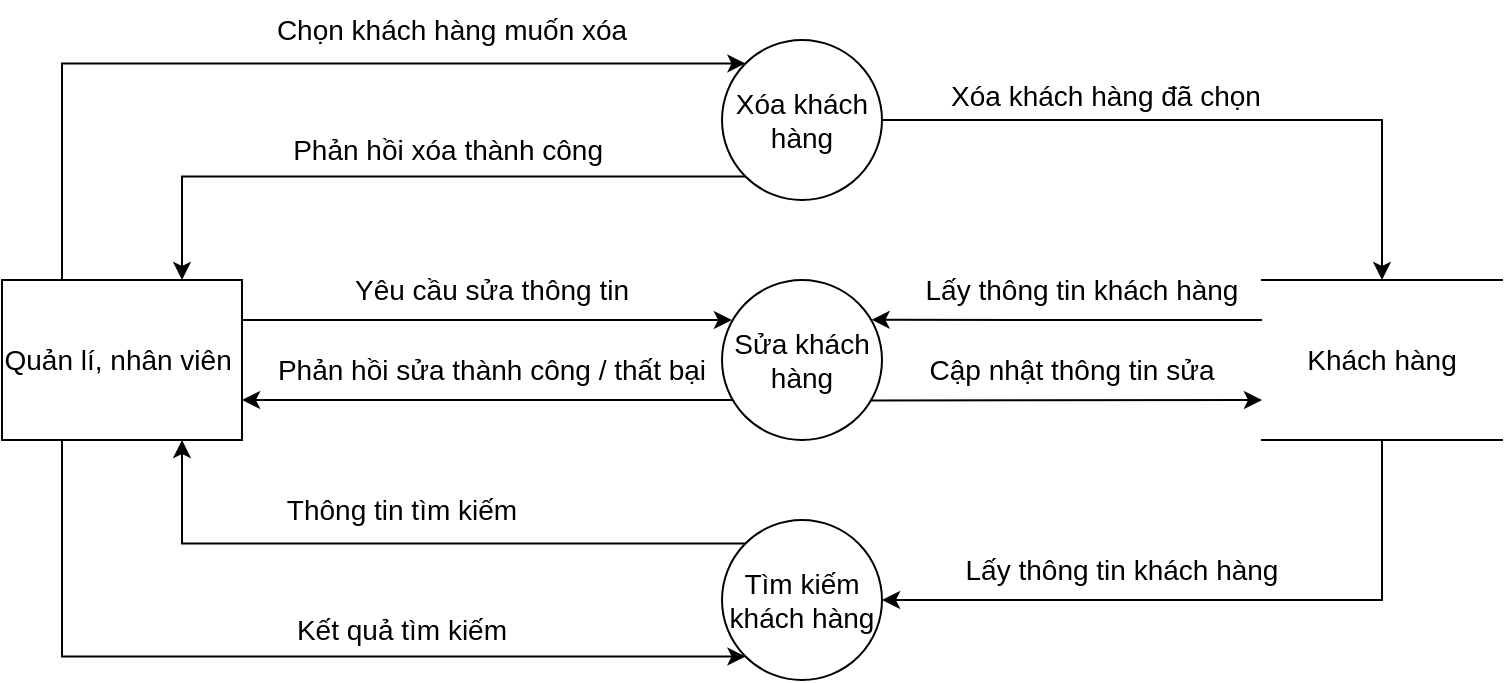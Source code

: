 <mxfile version="16.0.0" type="google" pages="3"><diagram id="4yoexs--PlpZfWonPZyU" name="Page-1"><mxGraphModel dx="845" dy="478" grid="0" gridSize="10" guides="1" tooltips="1" connect="1" arrows="1" fold="1" page="1" pageScale="1" pageWidth="1654" pageHeight="2336" math="0" shadow="0"><root><mxCell id="0"/><mxCell id="1" parent="0"/><mxCell id="P5WVaf7tw1xbFL5oKlrW-1" style="edgeStyle=orthogonalEdgeStyle;rounded=0;orthogonalLoop=1;jettySize=auto;html=1;exitX=1;exitY=0.25;exitDx=0;exitDy=0;entryX=0.062;entryY=0.25;entryDx=0;entryDy=0;entryPerimeter=0;fontSize=14;" parent="1" source="P5WVaf7tw1xbFL5oKlrW-4" target="P5WVaf7tw1xbFL5oKlrW-14" edge="1"><mxGeometry relative="1" as="geometry"><Array as="points"/></mxGeometry></mxCell><mxCell id="P5WVaf7tw1xbFL5oKlrW-2" style="edgeStyle=orthogonalEdgeStyle;rounded=0;orthogonalLoop=1;jettySize=auto;html=1;exitX=0.25;exitY=1;exitDx=0;exitDy=0;entryX=0;entryY=1;entryDx=0;entryDy=0;fontSize=14;" parent="1" source="P5WVaf7tw1xbFL5oKlrW-4" target="P5WVaf7tw1xbFL5oKlrW-21" edge="1"><mxGeometry relative="1" as="geometry"><Array as="points"><mxPoint x="110" y="348"/></Array></mxGeometry></mxCell><mxCell id="P5WVaf7tw1xbFL5oKlrW-3" style="edgeStyle=orthogonalEdgeStyle;rounded=0;orthogonalLoop=1;jettySize=auto;html=1;exitX=0.25;exitY=0;exitDx=0;exitDy=0;entryX=0;entryY=0;entryDx=0;entryDy=0;fontSize=14;" parent="1" source="P5WVaf7tw1xbFL5oKlrW-4" target="P5WVaf7tw1xbFL5oKlrW-7" edge="1"><mxGeometry relative="1" as="geometry"><Array as="points"><mxPoint x="110" y="52"/></Array></mxGeometry></mxCell><mxCell id="P5WVaf7tw1xbFL5oKlrW-4" value="Quản lí, nhân viên&amp;nbsp;" style="rounded=0;whiteSpace=wrap;html=1;fontSize=14;" parent="1" vertex="1"><mxGeometry x="80" y="160" width="120" height="80" as="geometry"/></mxCell><mxCell id="P5WVaf7tw1xbFL5oKlrW-5" style="edgeStyle=orthogonalEdgeStyle;rounded=0;orthogonalLoop=1;jettySize=auto;html=1;entryX=0.5;entryY=0;entryDx=0;entryDy=0;fontSize=14;" parent="1" source="P5WVaf7tw1xbFL5oKlrW-7" target="P5WVaf7tw1xbFL5oKlrW-9" edge="1"><mxGeometry relative="1" as="geometry"/></mxCell><mxCell id="P5WVaf7tw1xbFL5oKlrW-6" style="edgeStyle=orthogonalEdgeStyle;rounded=0;orthogonalLoop=1;jettySize=auto;html=1;exitX=0;exitY=1;exitDx=0;exitDy=0;entryX=0.75;entryY=0;entryDx=0;entryDy=0;fontSize=14;" parent="1" source="P5WVaf7tw1xbFL5oKlrW-7" target="P5WVaf7tw1xbFL5oKlrW-4" edge="1"><mxGeometry relative="1" as="geometry"/></mxCell><mxCell id="P5WVaf7tw1xbFL5oKlrW-7" value="Xóa khách hàng" style="ellipse;whiteSpace=wrap;html=1;aspect=fixed;fontSize=14;" parent="1" vertex="1"><mxGeometry x="440" y="40" width="80" height="80" as="geometry"/></mxCell><mxCell id="P5WVaf7tw1xbFL5oKlrW-8" style="edgeStyle=orthogonalEdgeStyle;rounded=0;orthogonalLoop=1;jettySize=auto;html=1;entryX=1;entryY=0.5;entryDx=0;entryDy=0;fontSize=14;" parent="1" source="P5WVaf7tw1xbFL5oKlrW-9" target="P5WVaf7tw1xbFL5oKlrW-21" edge="1"><mxGeometry relative="1" as="geometry"><Array as="points"><mxPoint x="770" y="320"/></Array></mxGeometry></mxCell><mxCell id="P5WVaf7tw1xbFL5oKlrW-9" value="Khách hàng" style="shape=partialRectangle;whiteSpace=wrap;html=1;left=0;right=0;fillColor=none;fontSize=14;" parent="1" vertex="1"><mxGeometry x="710" y="160" width="120" height="80" as="geometry"/></mxCell><mxCell id="P5WVaf7tw1xbFL5oKlrW-10" value="Chọn khách hàng muốn xóa" style="text;html=1;strokeColor=none;fillColor=none;align=center;verticalAlign=middle;whiteSpace=wrap;rounded=0;fontSize=14;" parent="1" vertex="1"><mxGeometry x="185" y="20" width="240" height="30" as="geometry"/></mxCell><mxCell id="P5WVaf7tw1xbFL5oKlrW-11" value="Xóa khách hàng đã chọn" style="text;html=1;strokeColor=none;fillColor=none;align=center;verticalAlign=middle;whiteSpace=wrap;rounded=0;fontSize=14;" parent="1" vertex="1"><mxGeometry x="512" y="53" width="240" height="30" as="geometry"/></mxCell><mxCell id="P5WVaf7tw1xbFL5oKlrW-12" value="Phản hồi xóa thành công&amp;nbsp;" style="text;html=1;strokeColor=none;fillColor=none;align=center;verticalAlign=middle;whiteSpace=wrap;rounded=0;fontSize=14;" parent="1" vertex="1"><mxGeometry x="190" y="80" width="230" height="30" as="geometry"/></mxCell><mxCell id="P5WVaf7tw1xbFL5oKlrW-13" style="edgeStyle=orthogonalEdgeStyle;rounded=0;orthogonalLoop=1;jettySize=auto;html=1;exitX=0;exitY=1;exitDx=0;exitDy=0;entryX=1;entryY=0.75;entryDx=0;entryDy=0;fontSize=14;" parent="1" source="P5WVaf7tw1xbFL5oKlrW-14" target="P5WVaf7tw1xbFL5oKlrW-4" edge="1"><mxGeometry relative="1" as="geometry"><Array as="points"><mxPoint x="452" y="220"/></Array></mxGeometry></mxCell><mxCell id="P5WVaf7tw1xbFL5oKlrW-14" value="Sửa khách hàng" style="ellipse;whiteSpace=wrap;html=1;aspect=fixed;fontSize=14;" parent="1" vertex="1"><mxGeometry x="440" y="160" width="80" height="80" as="geometry"/></mxCell><mxCell id="P5WVaf7tw1xbFL5oKlrW-15" value="Lấy thông tin khách hàng" style="text;html=1;strokeColor=none;fillColor=none;align=center;verticalAlign=middle;whiteSpace=wrap;rounded=0;fontSize=14;" parent="1" vertex="1"><mxGeometry x="540" y="150" width="160" height="30" as="geometry"/></mxCell><mxCell id="P5WVaf7tw1xbFL5oKlrW-16" value="" style="endArrow=classic;html=1;rounded=0;exitX=0.928;exitY=0.753;exitDx=0;exitDy=0;exitPerimeter=0;entryX=0;entryY=0.75;entryDx=0;entryDy=0;fontSize=14;" parent="1" source="P5WVaf7tw1xbFL5oKlrW-14" target="P5WVaf7tw1xbFL5oKlrW-9" edge="1"><mxGeometry width="50" height="50" relative="1" as="geometry"><mxPoint x="550" y="300" as="sourcePoint"/><mxPoint x="600" y="250" as="targetPoint"/></mxGeometry></mxCell><mxCell id="P5WVaf7tw1xbFL5oKlrW-17" value="Cập nhật thông tin sửa" style="text;html=1;strokeColor=none;fillColor=none;align=center;verticalAlign=middle;whiteSpace=wrap;rounded=0;fontSize=14;" parent="1" vertex="1"><mxGeometry x="530" y="190" width="170" height="30" as="geometry"/></mxCell><mxCell id="P5WVaf7tw1xbFL5oKlrW-18" value="Yêu cầu sửa thông tin" style="text;html=1;strokeColor=none;fillColor=none;align=center;verticalAlign=middle;whiteSpace=wrap;rounded=0;fontSize=14;" parent="1" vertex="1"><mxGeometry x="220" y="150" width="210" height="30" as="geometry"/></mxCell><mxCell id="P5WVaf7tw1xbFL5oKlrW-19" value="Phản hồi sửa thành công / thất bại" style="text;html=1;strokeColor=none;fillColor=none;align=center;verticalAlign=middle;whiteSpace=wrap;rounded=0;fontSize=14;" parent="1" vertex="1"><mxGeometry x="210" y="190" width="230" height="30" as="geometry"/></mxCell><mxCell id="P5WVaf7tw1xbFL5oKlrW-20" style="edgeStyle=orthogonalEdgeStyle;rounded=0;orthogonalLoop=1;jettySize=auto;html=1;exitX=0;exitY=0;exitDx=0;exitDy=0;entryX=0.75;entryY=1;entryDx=0;entryDy=0;fontSize=14;" parent="1" source="P5WVaf7tw1xbFL5oKlrW-21" target="P5WVaf7tw1xbFL5oKlrW-4" edge="1"><mxGeometry relative="1" as="geometry"><mxPoint x="180" y="240" as="targetPoint"/><Array as="points"><mxPoint x="170" y="292"/></Array></mxGeometry></mxCell><mxCell id="P5WVaf7tw1xbFL5oKlrW-21" value="Tìm kiếm khách hàng" style="ellipse;whiteSpace=wrap;html=1;aspect=fixed;fontSize=14;" parent="1" vertex="1"><mxGeometry x="440" y="280" width="80" height="80" as="geometry"/></mxCell><mxCell id="P5WVaf7tw1xbFL5oKlrW-22" value="Thông tin tìm kiếm" style="text;html=1;strokeColor=none;fillColor=none;align=center;verticalAlign=middle;whiteSpace=wrap;rounded=0;fontSize=14;" parent="1" vertex="1"><mxGeometry x="200" y="260" width="160" height="30" as="geometry"/></mxCell><mxCell id="P5WVaf7tw1xbFL5oKlrW-23" value="Kết quả tìm kiếm" style="text;html=1;strokeColor=none;fillColor=none;align=center;verticalAlign=middle;whiteSpace=wrap;rounded=0;fontSize=14;" parent="1" vertex="1"><mxGeometry x="200" y="320" width="160" height="30" as="geometry"/></mxCell><mxCell id="P5WVaf7tw1xbFL5oKlrW-24" value="" style="endArrow=classic;html=1;rounded=0;exitX=0;exitY=0.25;exitDx=0;exitDy=0;entryX=0.935;entryY=0.249;entryDx=0;entryDy=0;entryPerimeter=0;fontSize=14;" parent="1" source="P5WVaf7tw1xbFL5oKlrW-9" target="P5WVaf7tw1xbFL5oKlrW-14" edge="1"><mxGeometry width="50" height="50" relative="1" as="geometry"><mxPoint x="530" y="190" as="sourcePoint"/><mxPoint x="580" y="140" as="targetPoint"/></mxGeometry></mxCell><mxCell id="P5WVaf7tw1xbFL5oKlrW-25" value="Lấy thông tin khách hàng" style="text;html=1;strokeColor=none;fillColor=none;align=center;verticalAlign=middle;whiteSpace=wrap;rounded=0;fontSize=14;" parent="1" vertex="1"><mxGeometry x="560" y="290" width="160" height="30" as="geometry"/></mxCell></root></mxGraphModel></diagram><diagram name="Copy of Page-1" id="To64Vr0dccNmFsr7A2lK"><mxGraphModel dx="845" dy="478" grid="0" gridSize="10" guides="1" tooltips="1" connect="1" arrows="1" fold="1" page="1" pageScale="1" pageWidth="1654" pageHeight="2336" math="0" shadow="0"><root><mxCell id="kC6AYJAy50j2Mcxke0aV-0"/><mxCell id="kC6AYJAy50j2Mcxke0aV-1" parent="kC6AYJAy50j2Mcxke0aV-0"/><mxCell id="kC6AYJAy50j2Mcxke0aV-2" style="edgeStyle=orthogonalEdgeStyle;rounded=0;orthogonalLoop=1;jettySize=auto;html=1;exitX=1;exitY=0.25;exitDx=0;exitDy=0;entryX=0.062;entryY=0.25;entryDx=0;entryDy=0;entryPerimeter=0;fontSize=12;fontStyle=1" edge="1" parent="kC6AYJAy50j2Mcxke0aV-1"><mxGeometry relative="1" as="geometry"><Array as="points"/><mxPoint x="200" y="180" as="sourcePoint"/><mxPoint x="444.96" y="180" as="targetPoint"/></mxGeometry></mxCell><mxCell id="kC6AYJAy50j2Mcxke0aV-3" style="edgeStyle=orthogonalEdgeStyle;rounded=0;orthogonalLoop=1;jettySize=auto;html=1;fontSize=12;fontStyle=1;startArrow=classic;startFill=1;endArrow=none;endFill=0;" edge="1" parent="kC6AYJAy50j2Mcxke0aV-1" source="kC6AYJAy50j2Mcxke0aV-28" target="nJwNI4yalObZB44vY4Rz-6"><mxGeometry relative="1" as="geometry"><Array as="points"><mxPoint x="117" y="343"/></Array><mxPoint x="104.75" y="240" as="sourcePoint"/><mxPoint x="451.716" y="348.284" as="targetPoint"/></mxGeometry></mxCell><mxCell id="kC6AYJAy50j2Mcxke0aV-4" style="edgeStyle=orthogonalEdgeStyle;rounded=0;orthogonalLoop=1;jettySize=auto;html=1;fontSize=12;fontStyle=1;entryX=0.033;entryY=0.36;entryDx=0;entryDy=0;entryPerimeter=0;" edge="1" parent="kC6AYJAy50j2Mcxke0aV-1" source="kC6AYJAy50j2Mcxke0aV-28" target="kC6AYJAy50j2Mcxke0aV-29"><mxGeometry relative="1" as="geometry"><Array as="points"><mxPoint x="116" y="69"/></Array><mxPoint x="104.75" y="160" as="sourcePoint"/><mxPoint x="451.716" y="51.716" as="targetPoint"/></mxGeometry></mxCell><mxCell id="kC6AYJAy50j2Mcxke0aV-6" style="edgeStyle=orthogonalEdgeStyle;rounded=0;orthogonalLoop=1;jettySize=auto;html=1;entryX=0.5;entryY=0;entryDx=0;entryDy=0;fontSize=12;fontStyle=1" edge="1" parent="kC6AYJAy50j2Mcxke0aV-1"><mxGeometry relative="1" as="geometry"><mxPoint x="520" y="80" as="sourcePoint"/><mxPoint x="770" y="175" as="targetPoint"/></mxGeometry></mxCell><mxCell id="kC6AYJAy50j2Mcxke0aV-7" style="edgeStyle=orthogonalEdgeStyle;rounded=0;orthogonalLoop=1;jettySize=auto;html=1;exitX=0;exitY=1;exitDx=0;exitDy=0;fontSize=12;fontStyle=1" edge="1" parent="kC6AYJAy50j2Mcxke0aV-1" target="kC6AYJAy50j2Mcxke0aV-28"><mxGeometry relative="1" as="geometry"><mxPoint x="451.716" y="108.284" as="sourcePoint"/><mxPoint x="168.25" y="160" as="targetPoint"/><Array as="points"><mxPoint x="160" y="108"/></Array></mxGeometry></mxCell><mxCell id="kC6AYJAy50j2Mcxke0aV-9" style="edgeStyle=orthogonalEdgeStyle;rounded=0;orthogonalLoop=1;jettySize=auto;html=1;entryX=1;entryY=0.5;entryDx=0;entryDy=0;fontSize=12;fontStyle=1" edge="1" parent="kC6AYJAy50j2Mcxke0aV-1" source="nJwNI4yalObZB44vY4Rz-9"><mxGeometry relative="1" as="geometry"><Array as="points"><mxPoint x="770" y="320"/></Array><mxPoint x="769.98" y="223.0" as="sourcePoint"/><mxPoint x="520" y="320" as="targetPoint"/></mxGeometry></mxCell><mxCell id="kC6AYJAy50j2Mcxke0aV-11" value="Chọn khách hàng muốn xóa" style="text;html=1;strokeColor=none;fillColor=none;align=center;verticalAlign=middle;whiteSpace=wrap;rounded=0;fontSize=12;fontStyle=1" vertex="1" parent="kC6AYJAy50j2Mcxke0aV-1"><mxGeometry x="165" y="40" width="240" height="30" as="geometry"/></mxCell><mxCell id="kC6AYJAy50j2Mcxke0aV-12" value="Xóa khách hàng đã chọn" style="text;html=1;strokeColor=none;fillColor=none;align=center;verticalAlign=middle;whiteSpace=wrap;rounded=0;fontSize=12;fontStyle=1" vertex="1" parent="kC6AYJAy50j2Mcxke0aV-1"><mxGeometry x="512" y="53" width="240" height="30" as="geometry"/></mxCell><mxCell id="kC6AYJAy50j2Mcxke0aV-13" value="Phản hồi xóa thành công&amp;nbsp;" style="text;html=1;strokeColor=none;fillColor=none;align=center;verticalAlign=middle;whiteSpace=wrap;rounded=0;fontSize=12;fontStyle=1" vertex="1" parent="kC6AYJAy50j2Mcxke0aV-1"><mxGeometry x="193" y="82" width="230" height="26" as="geometry"/></mxCell><mxCell id="kC6AYJAy50j2Mcxke0aV-14" style="edgeStyle=orthogonalEdgeStyle;rounded=0;orthogonalLoop=1;jettySize=auto;html=1;entryX=1;entryY=0.75;entryDx=0;entryDy=0;fontSize=12;fontStyle=1" edge="1" parent="kC6AYJAy50j2Mcxke0aV-1" source="qY_rcdVg7X7jgRD35NYe-0"><mxGeometry relative="1" as="geometry"><Array as="points"><mxPoint x="381" y="220"/><mxPoint x="381" y="220"/></Array><mxPoint x="451.716" y="228.284" as="sourcePoint"/><mxPoint x="200" y="220" as="targetPoint"/></mxGeometry></mxCell><mxCell id="kC6AYJAy50j2Mcxke0aV-16" value="Lấy thông tin khách hàng" style="text;html=1;strokeColor=none;fillColor=none;align=center;verticalAlign=middle;whiteSpace=wrap;rounded=0;fontSize=12;fontStyle=1" vertex="1" parent="kC6AYJAy50j2Mcxke0aV-1"><mxGeometry x="530" y="161" width="160" height="30" as="geometry"/></mxCell><mxCell id="kC6AYJAy50j2Mcxke0aV-18" value="Cập nhật thông tin sửa" style="text;html=1;strokeColor=none;fillColor=none;align=center;verticalAlign=middle;whiteSpace=wrap;rounded=0;fontSize=12;fontStyle=1" vertex="1" parent="kC6AYJAy50j2Mcxke0aV-1"><mxGeometry x="525" y="190" width="170" height="30" as="geometry"/></mxCell><mxCell id="kC6AYJAy50j2Mcxke0aV-19" value="Yêu cầu sửa thông tin" style="text;html=1;strokeColor=none;fillColor=none;align=center;verticalAlign=middle;whiteSpace=wrap;rounded=0;fontSize=12;fontStyle=1" vertex="1" parent="kC6AYJAy50j2Mcxke0aV-1"><mxGeometry x="220" y="150" width="210" height="30" as="geometry"/></mxCell><mxCell id="kC6AYJAy50j2Mcxke0aV-20" value="Phản hồi sửa thành công / thất bại" style="text;html=1;strokeColor=none;fillColor=none;align=center;verticalAlign=middle;whiteSpace=wrap;rounded=0;fontSize=12;fontStyle=1" vertex="1" parent="kC6AYJAy50j2Mcxke0aV-1"><mxGeometry x="210" y="190" width="216" height="30" as="geometry"/></mxCell><mxCell id="kC6AYJAy50j2Mcxke0aV-21" style="edgeStyle=orthogonalEdgeStyle;rounded=0;orthogonalLoop=1;jettySize=auto;html=1;fontSize=12;fontStyle=1;startArrow=classic;startFill=1;endArrow=none;endFill=0;" edge="1" parent="kC6AYJAy50j2Mcxke0aV-1" source="nJwNI4yalObZB44vY4Rz-6" target="kC6AYJAy50j2Mcxke0aV-28"><mxGeometry relative="1" as="geometry"><mxPoint x="168.25" y="240" as="targetPoint"/><Array as="points"><mxPoint x="159" y="302"/></Array><mxPoint x="451.716" y="291.716" as="sourcePoint"/></mxGeometry></mxCell><mxCell id="kC6AYJAy50j2Mcxke0aV-23" value="Thông tin tìm kiếm" style="text;html=1;strokeColor=none;fillColor=none;align=center;verticalAlign=middle;whiteSpace=wrap;rounded=0;fontSize=12;fontStyle=1" vertex="1" parent="kC6AYJAy50j2Mcxke0aV-1"><mxGeometry x="210" y="276" width="160" height="25" as="geometry"/></mxCell><mxCell id="kC6AYJAy50j2Mcxke0aV-24" value="Kết quả tìm kiếm" style="text;html=1;strokeColor=none;fillColor=none;align=center;verticalAlign=middle;whiteSpace=wrap;rounded=0;fontSize=12;fontStyle=1" vertex="1" parent="kC6AYJAy50j2Mcxke0aV-1"><mxGeometry x="205" y="317" width="160" height="25" as="geometry"/></mxCell><mxCell id="kC6AYJAy50j2Mcxke0aV-26" value="Lấy thông tin khách hàng" style="text;html=1;strokeColor=none;fillColor=none;align=center;verticalAlign=middle;whiteSpace=wrap;rounded=0;fontSize=12;fontStyle=1" vertex="1" parent="kC6AYJAy50j2Mcxke0aV-1"><mxGeometry x="560" y="290" width="160" height="30" as="geometry"/></mxCell><mxCell id="kC6AYJAy50j2Mcxke0aV-28" value="Quản lý / Nhân viên" style="rounded=0;whiteSpace=wrap;html=1;fontStyle=1" vertex="1" parent="kC6AYJAy50j2Mcxke0aV-1"><mxGeometry x="80" y="170" width="120" height="60" as="geometry"/></mxCell><mxCell id="kC6AYJAy50j2Mcxke0aV-29" value="Xóa khách hàng" style="ellipse;whiteSpace=wrap;html=1;aspect=fixed;fillColor=#dae8fc;strokeColor=#6c8ebf;fontStyle=1" vertex="1" parent="kC6AYJAy50j2Mcxke0aV-1"><mxGeometry x="440" y="40" width="80" height="80" as="geometry"/></mxCell><mxCell id="kC6AYJAy50j2Mcxke0aV-30" value="" style="endArrow=none;html=1;rounded=0;exitX=0.927;exitY=0.229;exitDx=0;exitDy=0;exitPerimeter=0;entryX=0.091;entryY=0.215;entryDx=0;entryDy=0;entryPerimeter=0;fontStyle=1" edge="1" parent="kC6AYJAy50j2Mcxke0aV-1" source="kC6AYJAy50j2Mcxke0aV-29" target="kC6AYJAy50j2Mcxke0aV-29"><mxGeometry width="50" height="50" relative="1" as="geometry"><mxPoint x="400" y="100" as="sourcePoint"/><mxPoint x="450" y="50" as="targetPoint"/></mxGeometry></mxCell><mxCell id="kC6AYJAy50j2Mcxke0aV-31" value="10.1" style="text;html=1;align=center;verticalAlign=middle;resizable=0;points=[];autosize=1;strokeColor=none;fillColor=none;fontStyle=1" vertex="1" parent="kC6AYJAy50j2Mcxke0aV-1"><mxGeometry x="464" y="41" width="33" height="18" as="geometry"/></mxCell><mxCell id="qY_rcdVg7X7jgRD35NYe-0" value="Sửa khách hàng" style="ellipse;whiteSpace=wrap;html=1;aspect=fixed;fillColor=#dae8fc;strokeColor=#6c8ebf;fontStyle=1" vertex="1" parent="kC6AYJAy50j2Mcxke0aV-1"><mxGeometry x="440.5" y="160" width="80" height="80" as="geometry"/></mxCell><mxCell id="qY_rcdVg7X7jgRD35NYe-1" value="" style="endArrow=none;html=1;rounded=0;exitX=0.927;exitY=0.229;exitDx=0;exitDy=0;exitPerimeter=0;entryX=0.091;entryY=0.215;entryDx=0;entryDy=0;entryPerimeter=0;fontStyle=1" edge="1" parent="kC6AYJAy50j2Mcxke0aV-1" source="qY_rcdVg7X7jgRD35NYe-0" target="qY_rcdVg7X7jgRD35NYe-0"><mxGeometry width="50" height="50" relative="1" as="geometry"><mxPoint x="400.5" y="220" as="sourcePoint"/><mxPoint x="450.5" y="170" as="targetPoint"/></mxGeometry></mxCell><mxCell id="qY_rcdVg7X7jgRD35NYe-2" value="10.2" style="text;html=1;align=center;verticalAlign=middle;resizable=0;points=[];autosize=1;strokeColor=none;fillColor=none;fontStyle=1" vertex="1" parent="kC6AYJAy50j2Mcxke0aV-1"><mxGeometry x="464.5" y="161" width="33" height="18" as="geometry"/></mxCell><mxCell id="nJwNI4yalObZB44vY4Rz-6" value="Tìm kiếm khách hàng" style="ellipse;whiteSpace=wrap;html=1;aspect=fixed;fillColor=#dae8fc;strokeColor=#6c8ebf;fontStyle=1" vertex="1" parent="kC6AYJAy50j2Mcxke0aV-1"><mxGeometry x="440.5" y="279" width="80" height="80" as="geometry"/></mxCell><mxCell id="nJwNI4yalObZB44vY4Rz-7" value="" style="endArrow=none;html=1;rounded=0;exitX=0.927;exitY=0.229;exitDx=0;exitDy=0;exitPerimeter=0;entryX=0.091;entryY=0.215;entryDx=0;entryDy=0;entryPerimeter=0;fontStyle=1" edge="1" parent="kC6AYJAy50j2Mcxke0aV-1" source="nJwNI4yalObZB44vY4Rz-6" target="nJwNI4yalObZB44vY4Rz-6"><mxGeometry width="50" height="50" relative="1" as="geometry"><mxPoint x="400.5" y="339" as="sourcePoint"/><mxPoint x="450.5" y="289" as="targetPoint"/></mxGeometry></mxCell><mxCell id="nJwNI4yalObZB44vY4Rz-8" value="10.3" style="text;html=1;align=center;verticalAlign=middle;resizable=0;points=[];autosize=1;strokeColor=none;fillColor=none;fontStyle=1" vertex="1" parent="kC6AYJAy50j2Mcxke0aV-1"><mxGeometry x="464.5" y="280" width="33" height="18" as="geometry"/></mxCell><mxCell id="nJwNI4yalObZB44vY4Rz-9" value="Khách hàng" style="shape=partialRectangle;whiteSpace=wrap;html=1;left=0;right=0;fillColor=none;fontStyle=1" vertex="1" parent="kC6AYJAy50j2Mcxke0aV-1"><mxGeometry x="707" y="175" width="120" height="50" as="geometry"/></mxCell><mxCell id="nJwNI4yalObZB44vY4Rz-11" style="edgeStyle=orthogonalEdgeStyle;rounded=0;orthogonalLoop=1;jettySize=auto;html=1;fontStyle=1" edge="1" parent="kC6AYJAy50j2Mcxke0aV-1" target="nJwNI4yalObZB44vY4Rz-9"><mxGeometry relative="1" as="geometry"><Array as="points"><mxPoint x="657" y="220"/><mxPoint x="657" y="220"/></Array><mxPoint x="515.641" y="220.01" as="sourcePoint"/><mxPoint x="705" y="220" as="targetPoint"/></mxGeometry></mxCell><mxCell id="nJwNI4yalObZB44vY4Rz-12" style="edgeStyle=orthogonalEdgeStyle;rounded=0;orthogonalLoop=1;jettySize=auto;html=1;fontStyle=1" edge="1" parent="kC6AYJAy50j2Mcxke0aV-1" source="nJwNI4yalObZB44vY4Rz-9"><mxGeometry relative="1" as="geometry"><Array as="points"><mxPoint x="621" y="189"/><mxPoint x="621" y="189"/></Array><mxPoint x="711.77" y="189.0" as="sourcePoint"/><mxPoint x="520.5" y="189.0" as="targetPoint"/></mxGeometry></mxCell></root></mxGraphModel></diagram><diagram name="KÉ BÁN HÀNG" id="vnbr4uoS38P0HpygO5m4"><mxGraphModel dx="994" dy="562" grid="0" gridSize="10" guides="1" tooltips="1" connect="1" arrows="1" fold="1" page="1" pageScale="1" pageWidth="1654" pageHeight="2336" math="0" shadow="0"><root><mxCell id="WgepVk5CsxA0YnIvbwhx-0"/><mxCell id="WgepVk5CsxA0YnIvbwhx-1" parent="WgepVk5CsxA0YnIvbwhx-0"/><mxCell id="WgepVk5CsxA0YnIvbwhx-2" style="edgeStyle=orthogonalEdgeStyle;rounded=0;orthogonalLoop=1;jettySize=auto;html=1;exitX=1;exitY=0.25;exitDx=0;exitDy=0;entryX=0.062;entryY=0.25;entryDx=0;entryDy=0;entryPerimeter=0;fontSize=12;fontStyle=1" edge="1" parent="WgepVk5CsxA0YnIvbwhx-1"><mxGeometry relative="1" as="geometry"><Array as="points"/><mxPoint x="200" y="180" as="sourcePoint"/><mxPoint x="444.96" y="180" as="targetPoint"/></mxGeometry></mxCell><mxCell id="WgepVk5CsxA0YnIvbwhx-3" style="edgeStyle=orthogonalEdgeStyle;rounded=0;orthogonalLoop=1;jettySize=auto;html=1;fontSize=12;fontStyle=1;startArrow=classic;startFill=1;endArrow=none;endFill=0;" edge="1" parent="WgepVk5CsxA0YnIvbwhx-1" source="WgepVk5CsxA0YnIvbwhx-20" target="WgepVk5CsxA0YnIvbwhx-27"><mxGeometry relative="1" as="geometry"><Array as="points"><mxPoint x="173" y="343"/></Array><mxPoint x="104.75" y="240" as="sourcePoint"/><mxPoint x="451.716" y="348.284" as="targetPoint"/></mxGeometry></mxCell><mxCell id="WgepVk5CsxA0YnIvbwhx-4" style="edgeStyle=orthogonalEdgeStyle;rounded=0;orthogonalLoop=1;jettySize=auto;html=1;fontSize=12;fontStyle=1;entryX=0.033;entryY=0.36;entryDx=0;entryDy=0;entryPerimeter=0;" edge="1" parent="WgepVk5CsxA0YnIvbwhx-1" source="WgepVk5CsxA0YnIvbwhx-20" target="WgepVk5CsxA0YnIvbwhx-21"><mxGeometry relative="1" as="geometry"><Array as="points"><mxPoint x="116" y="69"/></Array><mxPoint x="104.75" y="160" as="sourcePoint"/><mxPoint x="451.716" y="51.716" as="targetPoint"/></mxGeometry></mxCell><mxCell id="WgepVk5CsxA0YnIvbwhx-5" style="rounded=0;orthogonalLoop=1;jettySize=auto;html=1;fontSize=12;fontStyle=1" edge="1" parent="WgepVk5CsxA0YnIvbwhx-1" target="WgepVk5CsxA0YnIvbwhx-30"><mxGeometry relative="1" as="geometry"><mxPoint x="520" y="80" as="sourcePoint"/><mxPoint x="770" y="175" as="targetPoint"/></mxGeometry></mxCell><mxCell id="WgepVk5CsxA0YnIvbwhx-6" style="edgeStyle=orthogonalEdgeStyle;rounded=0;orthogonalLoop=1;jettySize=auto;html=1;exitX=0;exitY=1;exitDx=0;exitDy=0;fontSize=12;fontStyle=1" edge="1" parent="WgepVk5CsxA0YnIvbwhx-1" target="WgepVk5CsxA0YnIvbwhx-20"><mxGeometry relative="1" as="geometry"><mxPoint x="451.716" y="108.284" as="sourcePoint"/><mxPoint x="168.25" y="160" as="targetPoint"/><Array as="points"><mxPoint x="160" y="108"/></Array></mxGeometry></mxCell><mxCell id="WgepVk5CsxA0YnIvbwhx-8" value="Thông tin khuyến mãi" style="text;html=1;strokeColor=none;fillColor=none;align=center;verticalAlign=middle;whiteSpace=wrap;rounded=0;fontSize=12;fontStyle=1" vertex="1" parent="WgepVk5CsxA0YnIvbwhx-1"><mxGeometry x="165" y="40" width="240" height="30" as="geometry"/></mxCell><mxCell id="WgepVk5CsxA0YnIvbwhx-9" value="Lấy thông tin khuyến mãi" style="text;html=1;strokeColor=none;fillColor=none;align=center;verticalAlign=middle;whiteSpace=wrap;rounded=0;fontSize=12;fontStyle=1" vertex="1" parent="WgepVk5CsxA0YnIvbwhx-1"><mxGeometry x="539" y="50" width="142" height="30" as="geometry"/></mxCell><mxCell id="WgepVk5CsxA0YnIvbwhx-11" style="edgeStyle=orthogonalEdgeStyle;rounded=0;orthogonalLoop=1;jettySize=auto;html=1;entryX=1;entryY=0.75;entryDx=0;entryDy=0;fontSize=12;fontStyle=1" edge="1" parent="WgepVk5CsxA0YnIvbwhx-1" source="WgepVk5CsxA0YnIvbwhx-24"><mxGeometry relative="1" as="geometry"><Array as="points"><mxPoint x="381" y="220"/><mxPoint x="381" y="220"/></Array><mxPoint x="451.716" y="228.284" as="sourcePoint"/><mxPoint x="200" y="220" as="targetPoint"/></mxGeometry></mxCell><mxCell id="WgepVk5CsxA0YnIvbwhx-12" value="Lấy thông tin sản phẩm" style="text;html=1;strokeColor=none;fillColor=none;align=center;verticalAlign=middle;whiteSpace=wrap;rounded=0;fontSize=12;fontStyle=1" vertex="1" parent="WgepVk5CsxA0YnIvbwhx-1"><mxGeometry x="539" y="161" width="160" height="30" as="geometry"/></mxCell><mxCell id="WgepVk5CsxA0YnIvbwhx-14" value="Thông tin sản phẩm được chọn" style="text;html=1;strokeColor=none;fillColor=none;align=center;verticalAlign=middle;whiteSpace=wrap;rounded=0;fontSize=12;fontStyle=1" vertex="1" parent="WgepVk5CsxA0YnIvbwhx-1"><mxGeometry x="220" y="150" width="210" height="30" as="geometry"/></mxCell><mxCell id="WgepVk5CsxA0YnIvbwhx-15" value="Phản hồi thêm thành công / thất bại" style="text;html=1;strokeColor=none;fillColor=none;align=center;verticalAlign=middle;whiteSpace=wrap;rounded=0;fontSize=12;fontStyle=1" vertex="1" parent="WgepVk5CsxA0YnIvbwhx-1"><mxGeometry x="210" y="190" width="216" height="30" as="geometry"/></mxCell><mxCell id="WgepVk5CsxA0YnIvbwhx-16" style="edgeStyle=orthogonalEdgeStyle;rounded=0;orthogonalLoop=1;jettySize=auto;html=1;fontSize=12;fontStyle=1;startArrow=classic;startFill=1;endArrow=none;endFill=0;" edge="1" parent="WgepVk5CsxA0YnIvbwhx-1" source="WgepVk5CsxA0YnIvbwhx-27" target="WgepVk5CsxA0YnIvbwhx-20"><mxGeometry relative="1" as="geometry"><mxPoint x="168.25" y="240" as="targetPoint"/><Array as="points"><mxPoint x="187" y="302"/></Array><mxPoint x="451.716" y="291.716" as="sourcePoint"/></mxGeometry></mxCell><mxCell id="WgepVk5CsxA0YnIvbwhx-17" value="Thông tin tìm kiếm" style="text;html=1;strokeColor=none;fillColor=none;align=center;verticalAlign=middle;whiteSpace=wrap;rounded=0;fontSize=12;fontStyle=1" vertex="1" parent="WgepVk5CsxA0YnIvbwhx-1"><mxGeometry x="224" y="276" width="160" height="25" as="geometry"/></mxCell><mxCell id="WgepVk5CsxA0YnIvbwhx-18" value="Kết quả tìm kiếm" style="text;html=1;strokeColor=none;fillColor=none;align=center;verticalAlign=middle;whiteSpace=wrap;rounded=0;fontSize=12;fontStyle=1" vertex="1" parent="WgepVk5CsxA0YnIvbwhx-1"><mxGeometry x="228" y="318" width="160" height="25" as="geometry"/></mxCell><mxCell id="WgepVk5CsxA0YnIvbwhx-20" value="Quản lý / Nhân viên" style="rounded=0;whiteSpace=wrap;html=1;fontStyle=1" vertex="1" parent="WgepVk5CsxA0YnIvbwhx-1"><mxGeometry x="80" y="170" width="120" height="60" as="geometry"/></mxCell><mxCell id="WgepVk5CsxA0YnIvbwhx-21" value="Thêm&lt;br&gt;khuyến mãi" style="ellipse;whiteSpace=wrap;html=1;aspect=fixed;fillColor=#dae8fc;strokeColor=#6c8ebf;fontStyle=1" vertex="1" parent="WgepVk5CsxA0YnIvbwhx-1"><mxGeometry x="440" y="40" width="80" height="80" as="geometry"/></mxCell><mxCell id="WgepVk5CsxA0YnIvbwhx-22" value="" style="endArrow=none;html=1;rounded=0;exitX=0.927;exitY=0.229;exitDx=0;exitDy=0;exitPerimeter=0;entryX=0.091;entryY=0.215;entryDx=0;entryDy=0;entryPerimeter=0;fontStyle=1" edge="1" parent="WgepVk5CsxA0YnIvbwhx-1" source="WgepVk5CsxA0YnIvbwhx-21" target="WgepVk5CsxA0YnIvbwhx-21"><mxGeometry width="50" height="50" relative="1" as="geometry"><mxPoint x="400" y="100" as="sourcePoint"/><mxPoint x="450" y="50" as="targetPoint"/></mxGeometry></mxCell><mxCell id="WgepVk5CsxA0YnIvbwhx-23" value="1.1" style="text;html=1;align=center;verticalAlign=middle;resizable=0;points=[];autosize=1;strokeColor=none;fillColor=none;fontStyle=1" vertex="1" parent="WgepVk5CsxA0YnIvbwhx-1"><mxGeometry x="468" y="41" width="26" height="18" as="geometry"/></mxCell><mxCell id="WgepVk5CsxA0YnIvbwhx-24" value="Thêm sản phẩm vào giỏ" style="ellipse;whiteSpace=wrap;html=1;aspect=fixed;fillColor=#dae8fc;strokeColor=#6c8ebf;fontStyle=1" vertex="1" parent="WgepVk5CsxA0YnIvbwhx-1"><mxGeometry x="440.5" y="160" width="80" height="80" as="geometry"/></mxCell><mxCell id="WgepVk5CsxA0YnIvbwhx-25" value="" style="endArrow=none;html=1;rounded=0;exitX=0.927;exitY=0.229;exitDx=0;exitDy=0;exitPerimeter=0;entryX=0.091;entryY=0.215;entryDx=0;entryDy=0;entryPerimeter=0;fontStyle=1" edge="1" parent="WgepVk5CsxA0YnIvbwhx-1" source="WgepVk5CsxA0YnIvbwhx-24" target="WgepVk5CsxA0YnIvbwhx-24"><mxGeometry width="50" height="50" relative="1" as="geometry"><mxPoint x="400.5" y="220" as="sourcePoint"/><mxPoint x="450.5" y="170" as="targetPoint"/></mxGeometry></mxCell><mxCell id="WgepVk5CsxA0YnIvbwhx-26" value="1.2" style="text;html=1;align=center;verticalAlign=middle;resizable=0;points=[];autosize=1;strokeColor=none;fillColor=none;fontStyle=1" vertex="1" parent="WgepVk5CsxA0YnIvbwhx-1"><mxGeometry x="468.5" y="161" width="26" height="18" as="geometry"/></mxCell><mxCell id="WgepVk5CsxA0YnIvbwhx-27" value="Tìm kiếm &lt;br&gt;sản phẩm" style="ellipse;whiteSpace=wrap;html=1;aspect=fixed;fillColor=#dae8fc;strokeColor=#6c8ebf;fontStyle=1" vertex="1" parent="WgepVk5CsxA0YnIvbwhx-1"><mxGeometry x="440.5" y="279" width="80" height="80" as="geometry"/></mxCell><mxCell id="WgepVk5CsxA0YnIvbwhx-28" value="" style="endArrow=none;html=1;rounded=0;exitX=0.927;exitY=0.229;exitDx=0;exitDy=0;exitPerimeter=0;entryX=0.091;entryY=0.215;entryDx=0;entryDy=0;entryPerimeter=0;fontStyle=1" edge="1" parent="WgepVk5CsxA0YnIvbwhx-1" source="WgepVk5CsxA0YnIvbwhx-27" target="WgepVk5CsxA0YnIvbwhx-27"><mxGeometry width="50" height="50" relative="1" as="geometry"><mxPoint x="400.5" y="339" as="sourcePoint"/><mxPoint x="450.5" y="289" as="targetPoint"/></mxGeometry></mxCell><mxCell id="WgepVk5CsxA0YnIvbwhx-29" value="1.3" style="text;html=1;align=center;verticalAlign=middle;resizable=0;points=[];autosize=1;strokeColor=none;fillColor=none;fontStyle=1" vertex="1" parent="WgepVk5CsxA0YnIvbwhx-1"><mxGeometry x="468.5" y="280" width="26" height="18" as="geometry"/></mxCell><mxCell id="WgepVk5CsxA0YnIvbwhx-30" value="Khuyến mãi" style="shape=partialRectangle;whiteSpace=wrap;html=1;left=0;right=0;fillColor=none;fontStyle=1" vertex="1" parent="WgepVk5CsxA0YnIvbwhx-1"><mxGeometry x="707" y="55" width="120" height="50" as="geometry"/></mxCell><mxCell id="WgepVk5CsxA0YnIvbwhx-33" value="Thanh toán hóa đơn" style="ellipse;whiteSpace=wrap;html=1;aspect=fixed;fillColor=#dae8fc;strokeColor=#6c8ebf;fontStyle=1" vertex="1" parent="WgepVk5CsxA0YnIvbwhx-1"><mxGeometry x="440" y="388" width="80" height="80" as="geometry"/></mxCell><mxCell id="WgepVk5CsxA0YnIvbwhx-34" value="" style="endArrow=none;html=1;rounded=0;exitX=0.927;exitY=0.229;exitDx=0;exitDy=0;exitPerimeter=0;entryX=0.091;entryY=0.215;entryDx=0;entryDy=0;entryPerimeter=0;fontStyle=1" edge="1" parent="WgepVk5CsxA0YnIvbwhx-1" source="WgepVk5CsxA0YnIvbwhx-33" target="WgepVk5CsxA0YnIvbwhx-33"><mxGeometry width="50" height="50" relative="1" as="geometry"><mxPoint x="400" y="448" as="sourcePoint"/><mxPoint x="450" y="398" as="targetPoint"/></mxGeometry></mxCell><mxCell id="WgepVk5CsxA0YnIvbwhx-35" value="1.4" style="text;html=1;align=center;verticalAlign=middle;resizable=0;points=[];autosize=1;strokeColor=none;fillColor=none;fontStyle=1" vertex="1" parent="WgepVk5CsxA0YnIvbwhx-1"><mxGeometry x="468" y="389" width="26" height="18" as="geometry"/></mxCell><mxCell id="WgepVk5CsxA0YnIvbwhx-37" value="Sản phẩm" style="shape=partialRectangle;whiteSpace=wrap;html=1;left=0;right=0;fillColor=none;fontStyle=1" vertex="1" parent="WgepVk5CsxA0YnIvbwhx-1"><mxGeometry x="707" y="164" width="120" height="50" as="geometry"/></mxCell><mxCell id="bOqvfznksdPMtvkB3lZa-0" style="rounded=0;orthogonalLoop=1;jettySize=auto;html=1;fontStyle=1" edge="1" parent="WgepVk5CsxA0YnIvbwhx-1" source="WgepVk5CsxA0YnIvbwhx-37"><mxGeometry relative="1" as="geometry"><mxPoint x="706.5" y="190" as="sourcePoint"/><mxPoint x="520.0" y="190.0" as="targetPoint"/></mxGeometry></mxCell><mxCell id="bOqvfznksdPMtvkB3lZa-1" style="rounded=0;orthogonalLoop=1;jettySize=auto;html=1;fontStyle=1;edgeStyle=orthogonalEdgeStyle;" edge="1" parent="WgepVk5CsxA0YnIvbwhx-1" source="WgepVk5CsxA0YnIvbwhx-37" target="WgepVk5CsxA0YnIvbwhx-27"><mxGeometry relative="1" as="geometry"><mxPoint x="760" y="301.003" as="sourcePoint"/><mxPoint x="573.0" y="301.76" as="targetPoint"/><Array as="points"><mxPoint x="755" y="319"/></Array></mxGeometry></mxCell><mxCell id="bOqvfznksdPMtvkB3lZa-2" value="Lấy thông tin sản phẩm" style="text;html=1;strokeColor=none;fillColor=none;align=center;verticalAlign=middle;whiteSpace=wrap;rounded=0;fontSize=12;fontStyle=1" vertex="1" parent="WgepVk5CsxA0YnIvbwhx-1"><mxGeometry x="558" y="271" width="160" height="30" as="geometry"/></mxCell><mxCell id="bOqvfznksdPMtvkB3lZa-3" style="rounded=0;orthogonalLoop=1;jettySize=auto;html=1;fontStyle=1;edgeStyle=orthogonalEdgeStyle;" edge="1" parent="WgepVk5CsxA0YnIvbwhx-1" source="WgepVk5CsxA0YnIvbwhx-37" target="WgepVk5CsxA0YnIvbwhx-33"><mxGeometry relative="1" as="geometry"><mxPoint x="769.86" y="330" as="sourcePoint"/><mxPoint x="520.0" y="417.8" as="targetPoint"/><Array as="points"><mxPoint x="788" y="405"/></Array></mxGeometry></mxCell><mxCell id="bOqvfznksdPMtvkB3lZa-4" value="Lấy thông tin sản phẩm" style="text;html=1;strokeColor=none;fillColor=none;align=center;verticalAlign=middle;whiteSpace=wrap;rounded=0;fontSize=12;fontStyle=1" vertex="1" parent="WgepVk5CsxA0YnIvbwhx-1"><mxGeometry x="584" y="375" width="160" height="30" as="geometry"/></mxCell><mxCell id="bOqvfznksdPMtvkB3lZa-8" value="Thêm thông tin hóa đơn" style="text;html=1;strokeColor=none;fillColor=none;align=center;verticalAlign=middle;whiteSpace=wrap;rounded=0;fontSize=12;fontStyle=1" vertex="1" parent="WgepVk5CsxA0YnIvbwhx-1"><mxGeometry x="539" y="413" width="142" height="30" as="geometry"/></mxCell><mxCell id="bOqvfznksdPMtvkB3lZa-9" value="Hóa đơn" style="shape=partialRectangle;whiteSpace=wrap;html=1;left=0;right=0;fillColor=none;fontStyle=1" vertex="1" parent="WgepVk5CsxA0YnIvbwhx-1"><mxGeometry x="707" y="418" width="120" height="50" as="geometry"/></mxCell><mxCell id="bOqvfznksdPMtvkB3lZa-11" value="Thêm khách hàng" style="ellipse;whiteSpace=wrap;html=1;aspect=fixed;fillColor=#dae8fc;strokeColor=#6c8ebf;fontStyle=1" vertex="1" parent="WgepVk5CsxA0YnIvbwhx-1"><mxGeometry x="440.5" y="499" width="80" height="80" as="geometry"/></mxCell><mxCell id="bOqvfznksdPMtvkB3lZa-12" value="" style="endArrow=none;html=1;rounded=0;exitX=0.927;exitY=0.229;exitDx=0;exitDy=0;exitPerimeter=0;entryX=0.091;entryY=0.215;entryDx=0;entryDy=0;entryPerimeter=0;fontStyle=1" edge="1" parent="WgepVk5CsxA0YnIvbwhx-1" source="bOqvfznksdPMtvkB3lZa-11" target="bOqvfznksdPMtvkB3lZa-11"><mxGeometry width="50" height="50" relative="1" as="geometry"><mxPoint x="400.5" y="559" as="sourcePoint"/><mxPoint x="450.5" y="509" as="targetPoint"/></mxGeometry></mxCell><mxCell id="bOqvfznksdPMtvkB3lZa-13" value="1.5" style="text;html=1;align=center;verticalAlign=middle;resizable=0;points=[];autosize=1;strokeColor=none;fillColor=none;fontStyle=1" vertex="1" parent="WgepVk5CsxA0YnIvbwhx-1"><mxGeometry x="468.5" y="500" width="26" height="18" as="geometry"/></mxCell><mxCell id="bOqvfznksdPMtvkB3lZa-16" style="rounded=0;orthogonalLoop=1;jettySize=auto;html=1;fontSize=12;fontStyle=1;entryX=0;entryY=0.5;entryDx=0;entryDy=0;exitX=0.976;exitY=0.693;exitDx=0;exitDy=0;exitPerimeter=0;" edge="1" parent="WgepVk5CsxA0YnIvbwhx-1" source="WgepVk5CsxA0YnIvbwhx-33" target="bOqvfznksdPMtvkB3lZa-9"><mxGeometry relative="1" as="geometry"><mxPoint x="753.996" y="350" as="sourcePoint"/><mxPoint x="1085.492" y="463.016" as="targetPoint"/></mxGeometry></mxCell><mxCell id="bOqvfznksdPMtvkB3lZa-17" value="Khách hàng" style="shape=partialRectangle;whiteSpace=wrap;html=1;left=0;right=0;fillColor=none;fontStyle=1" vertex="1" parent="WgepVk5CsxA0YnIvbwhx-1"><mxGeometry x="707" y="510" width="120" height="50" as="geometry"/></mxCell><mxCell id="Lf9MmFyb_BQZCkAa7vPb-0" style="edgeStyle=orthogonalEdgeStyle;rounded=0;orthogonalLoop=1;jettySize=auto;html=1;fontStyle=1;startArrow=none;" edge="1" parent="WgepVk5CsxA0YnIvbwhx-1" source="Lf9MmFyb_BQZCkAa7vPb-1" target="bOqvfznksdPMtvkB3lZa-11"><mxGeometry relative="1" as="geometry"><Array as="points"><mxPoint x="660" y="539"/></Array><mxPoint x="707" y="543" as="sourcePoint"/><mxPoint x="520.5" y="543.0" as="targetPoint"/></mxGeometry></mxCell><mxCell id="Lf9MmFyb_BQZCkAa7vPb-1" value="Lấy thông tin khách hàng" style="text;html=1;strokeColor=none;fillColor=none;align=center;verticalAlign=middle;whiteSpace=wrap;rounded=0;fontSize=12;fontStyle=1" vertex="1" parent="WgepVk5CsxA0YnIvbwhx-1"><mxGeometry x="541" y="508" width="150" height="30" as="geometry"/></mxCell><mxCell id="Lf9MmFyb_BQZCkAa7vPb-2" value="" style="edgeStyle=orthogonalEdgeStyle;rounded=0;orthogonalLoop=1;jettySize=auto;html=1;fontStyle=1;endArrow=none;" edge="1" parent="WgepVk5CsxA0YnIvbwhx-1" source="bOqvfznksdPMtvkB3lZa-17" target="Lf9MmFyb_BQZCkAa7vPb-1"><mxGeometry relative="1" as="geometry"><Array as="points"><mxPoint x="660" y="539"/></Array><mxPoint x="707" y="539.04" as="sourcePoint"/><mxPoint x="520.5" y="539.04" as="targetPoint"/></mxGeometry></mxCell><mxCell id="Lf9MmFyb_BQZCkAa7vPb-3" style="edgeStyle=orthogonalEdgeStyle;rounded=0;orthogonalLoop=1;jettySize=auto;html=1;fontSize=12;fontStyle=1;startArrow=classic;startFill=1;endArrow=none;endFill=0;" edge="1" parent="WgepVk5CsxA0YnIvbwhx-1" source="WgepVk5CsxA0YnIvbwhx-20" target="WgepVk5CsxA0YnIvbwhx-33"><mxGeometry relative="1" as="geometry"><Array as="points"><mxPoint x="129" y="439"/></Array><mxPoint x="127" y="230" as="sourcePoint"/><mxPoint x="430.0" y="439.04" as="targetPoint"/></mxGeometry></mxCell><mxCell id="9PZCfpDtUMI0wMIQu_7Y-0" style="edgeStyle=orthogonalEdgeStyle;rounded=0;orthogonalLoop=1;jettySize=auto;html=1;fontSize=12;fontStyle=1;startArrow=classic;startFill=1;endArrow=none;endFill=0;" edge="1" parent="WgepVk5CsxA0YnIvbwhx-1" source="WgepVk5CsxA0YnIvbwhx-33" target="WgepVk5CsxA0YnIvbwhx-20"><mxGeometry relative="1" as="geometry"><mxPoint x="176.37" y="346" as="targetPoint"/><Array as="points"><mxPoint x="145" y="406"/></Array><mxPoint x="439.622" y="418" as="sourcePoint"/></mxGeometry></mxCell><mxCell id="9PZCfpDtUMI0wMIQu_7Y-1" value="Thông tin đơn hàng" style="text;html=1;strokeColor=none;fillColor=none;align=center;verticalAlign=middle;whiteSpace=wrap;rounded=0;fontSize=12;fontStyle=1" vertex="1" parent="WgepVk5CsxA0YnIvbwhx-1"><mxGeometry x="220" y="382" width="160" height="25" as="geometry"/></mxCell><mxCell id="9PZCfpDtUMI0wMIQu_7Y-2" value="Phản hồi thêm thành công / thất bại" style="text;html=1;strokeColor=none;fillColor=none;align=center;verticalAlign=middle;whiteSpace=wrap;rounded=0;fontSize=12;fontStyle=1" vertex="1" parent="WgepVk5CsxA0YnIvbwhx-1"><mxGeometry x="189" y="411" width="216" height="30" as="geometry"/></mxCell><mxCell id="9PZCfpDtUMI0wMIQu_7Y-3" value="Phản hồi thêm thành công / thất bại" style="text;html=1;strokeColor=none;fillColor=none;align=center;verticalAlign=middle;whiteSpace=wrap;rounded=0;fontSize=12;fontStyle=1" vertex="1" parent="WgepVk5CsxA0YnIvbwhx-1"><mxGeometry x="192" y="80" width="216" height="30" as="geometry"/></mxCell><mxCell id="9PZCfpDtUMI0wMIQu_7Y-4" style="edgeStyle=orthogonalEdgeStyle;rounded=0;orthogonalLoop=1;jettySize=auto;html=1;fontSize=12;fontStyle=1;startArrow=classic;startFill=1;endArrow=none;endFill=0;" edge="1" parent="WgepVk5CsxA0YnIvbwhx-1" target="WgepVk5CsxA0YnIvbwhx-20"><mxGeometry relative="1" as="geometry"><mxPoint x="133.91" y="354.5" as="targetPoint"/><Array as="points"><mxPoint x="106" y="531"/></Array><mxPoint x="440.503" y="530.5" as="sourcePoint"/></mxGeometry></mxCell><mxCell id="9PZCfpDtUMI0wMIQu_7Y-5" value="Thông tin khách hàng" style="text;html=1;strokeColor=none;fillColor=none;align=center;verticalAlign=middle;whiteSpace=wrap;rounded=0;fontSize=12;fontStyle=1" vertex="1" parent="WgepVk5CsxA0YnIvbwhx-1"><mxGeometry x="192" y="506.5" width="160" height="25" as="geometry"/></mxCell><mxCell id="9PZCfpDtUMI0wMIQu_7Y-6" style="edgeStyle=orthogonalEdgeStyle;rounded=0;orthogonalLoop=1;jettySize=auto;html=1;fontSize=12;fontStyle=1;startArrow=none;startFill=0;endArrow=classic;endFill=1;exitX=0;exitY=1;exitDx=0;exitDy=0;" edge="1" parent="WgepVk5CsxA0YnIvbwhx-1" source="bOqvfznksdPMtvkB3lZa-11"><mxGeometry relative="1" as="geometry"><mxPoint x="91.5" y="230" as="targetPoint"/><Array as="points"><mxPoint x="92" y="567"/></Array><mxPoint x="426.003" y="530.5" as="sourcePoint"/></mxGeometry></mxCell><mxCell id="9PZCfpDtUMI0wMIQu_7Y-7" value="Phản hồi thêm thành công / thất bại" style="text;html=1;strokeColor=none;fillColor=none;align=center;verticalAlign=middle;whiteSpace=wrap;rounded=0;fontSize=12;fontStyle=1" vertex="1" parent="WgepVk5CsxA0YnIvbwhx-1"><mxGeometry x="164" y="538" width="216" height="30" as="geometry"/></mxCell></root></mxGraphModel></diagram></mxfile>